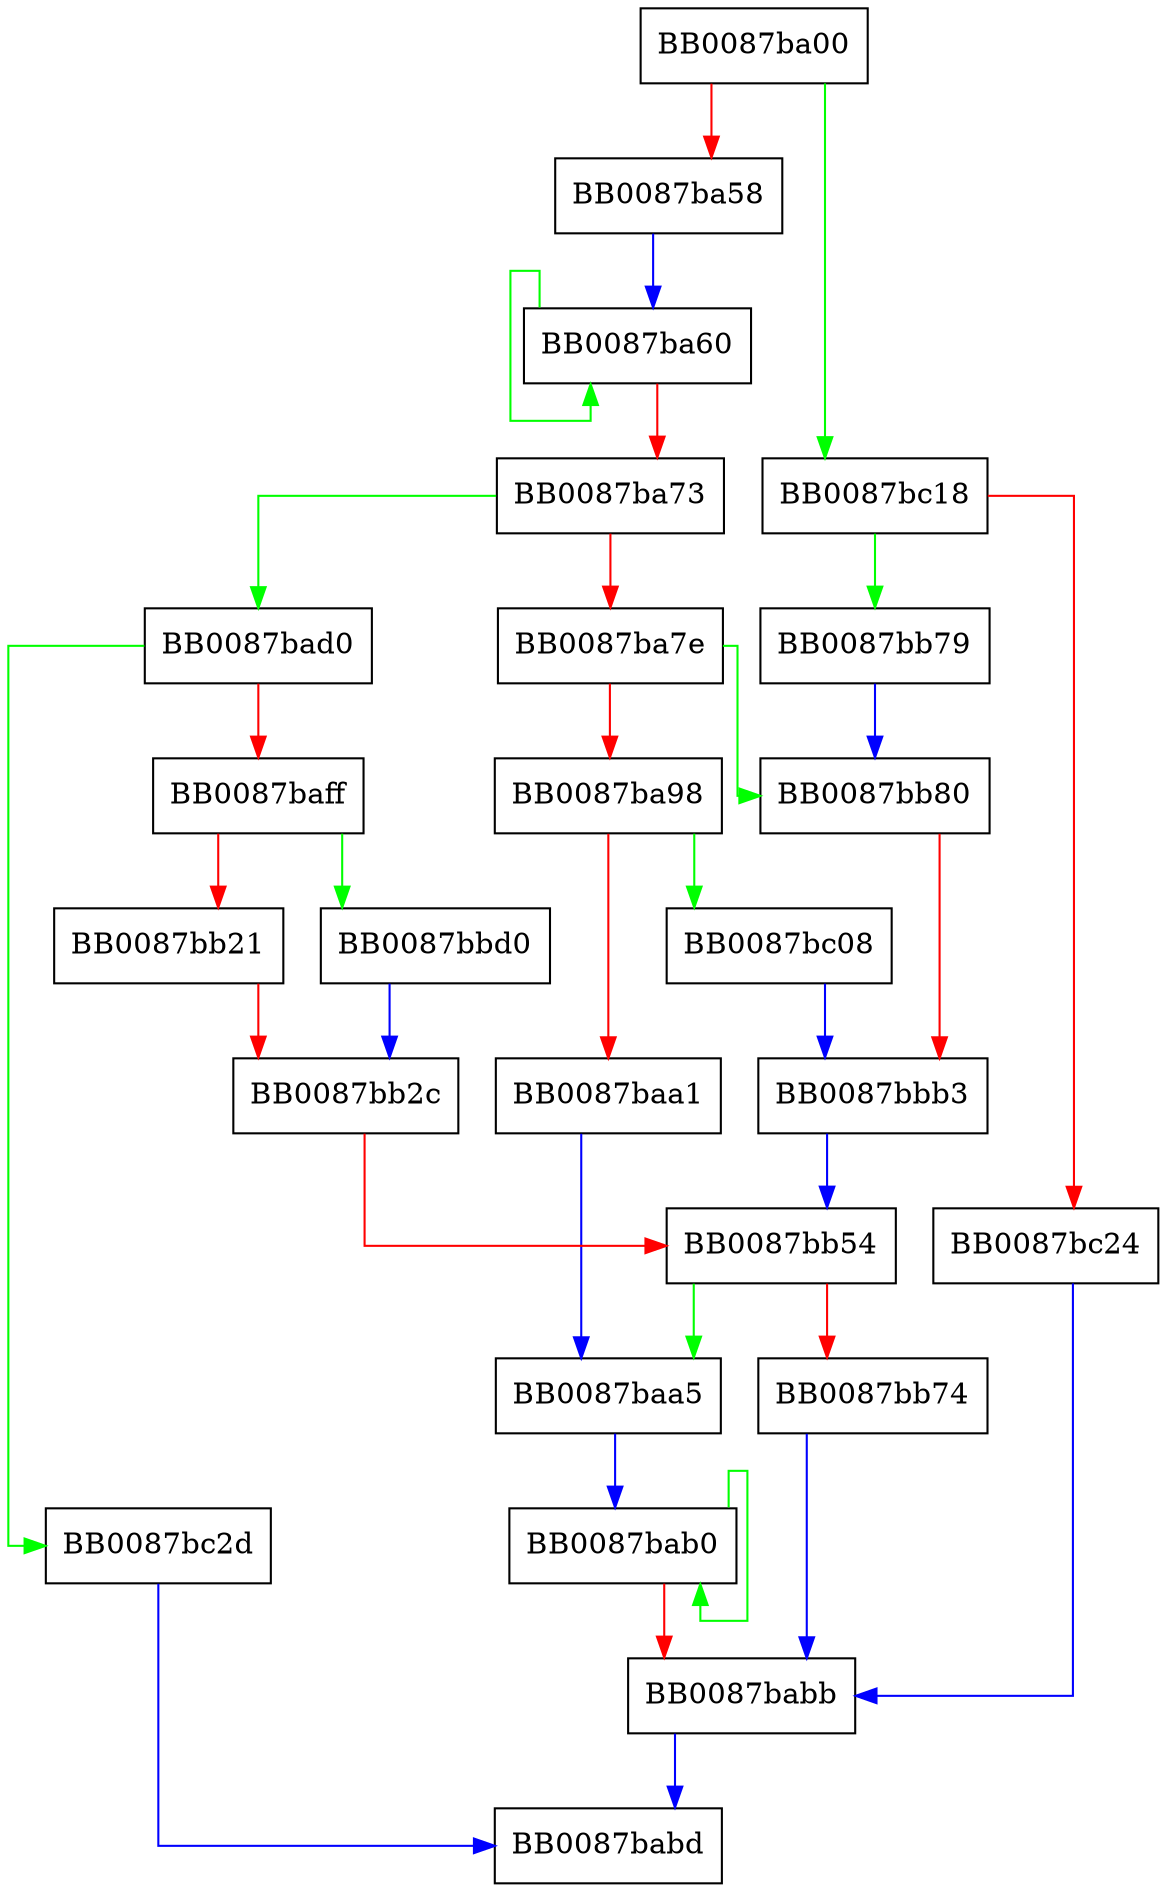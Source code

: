 digraph save_for_wbackup {
  node [shape="box"];
  graph [splines=ortho];
  BB0087ba00 -> BB0087bc18 [color="green"];
  BB0087ba00 -> BB0087ba58 [color="red"];
  BB0087ba58 -> BB0087ba60 [color="blue"];
  BB0087ba60 -> BB0087ba60 [color="green"];
  BB0087ba60 -> BB0087ba73 [color="red"];
  BB0087ba73 -> BB0087bad0 [color="green"];
  BB0087ba73 -> BB0087ba7e [color="red"];
  BB0087ba7e -> BB0087bb80 [color="green"];
  BB0087ba7e -> BB0087ba98 [color="red"];
  BB0087ba98 -> BB0087bc08 [color="green"];
  BB0087ba98 -> BB0087baa1 [color="red"];
  BB0087baa1 -> BB0087baa5 [color="blue"];
  BB0087baa5 -> BB0087bab0 [color="blue"];
  BB0087bab0 -> BB0087bab0 [color="green"];
  BB0087bab0 -> BB0087babb [color="red"];
  BB0087babb -> BB0087babd [color="blue"];
  BB0087bad0 -> BB0087bc2d [color="green"];
  BB0087bad0 -> BB0087baff [color="red"];
  BB0087baff -> BB0087bbd0 [color="green"];
  BB0087baff -> BB0087bb21 [color="red"];
  BB0087bb21 -> BB0087bb2c [color="red"];
  BB0087bb2c -> BB0087bb54 [color="red"];
  BB0087bb54 -> BB0087baa5 [color="green"];
  BB0087bb54 -> BB0087bb74 [color="red"];
  BB0087bb74 -> BB0087babb [color="blue"];
  BB0087bb79 -> BB0087bb80 [color="blue"];
  BB0087bb80 -> BB0087bbb3 [color="red"];
  BB0087bbb3 -> BB0087bb54 [color="blue"];
  BB0087bbd0 -> BB0087bb2c [color="blue"];
  BB0087bc08 -> BB0087bbb3 [color="blue"];
  BB0087bc18 -> BB0087bb79 [color="green"];
  BB0087bc18 -> BB0087bc24 [color="red"];
  BB0087bc24 -> BB0087babb [color="blue"];
  BB0087bc2d -> BB0087babd [color="blue"];
}